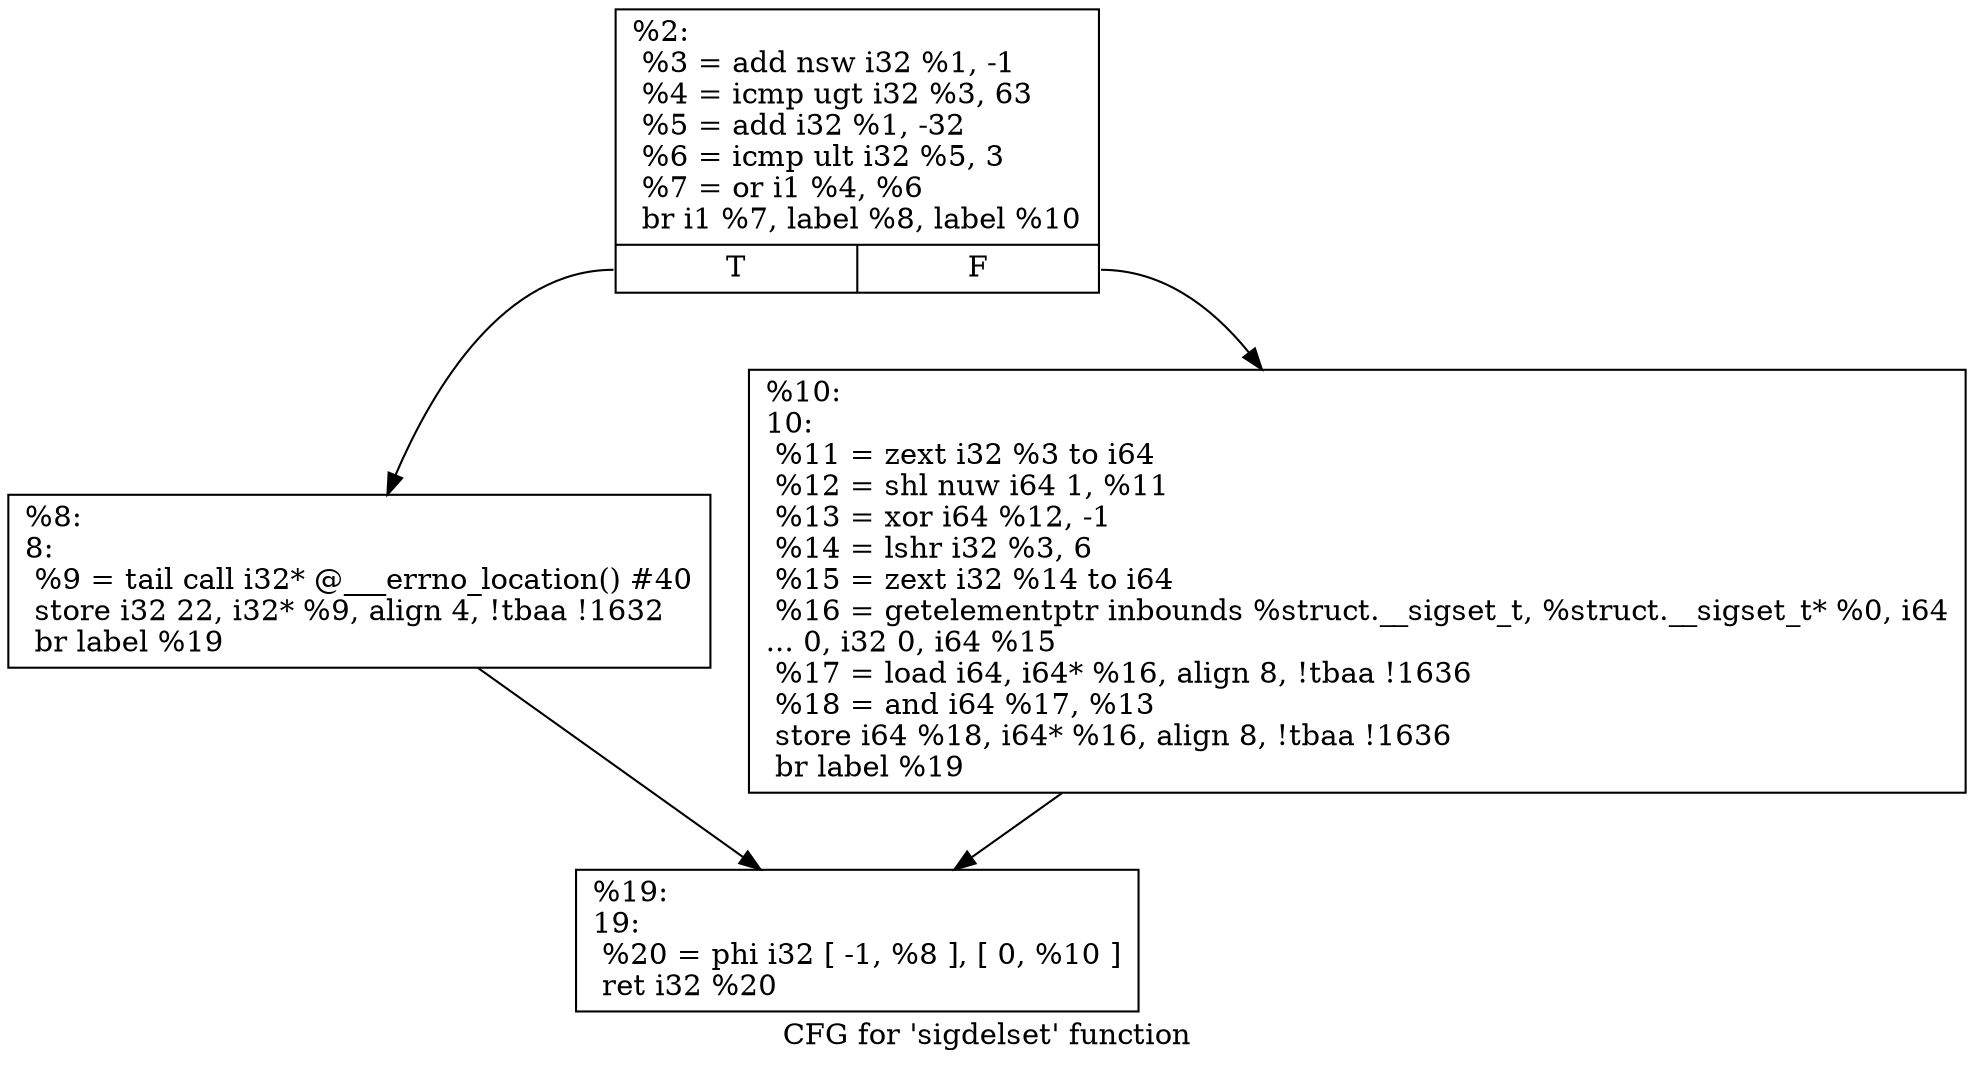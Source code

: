 digraph "CFG for 'sigdelset' function" {
	label="CFG for 'sigdelset' function";

	Node0x1b59330 [shape=record,label="{%2:\l  %3 = add nsw i32 %1, -1\l  %4 = icmp ugt i32 %3, 63\l  %5 = add i32 %1, -32\l  %6 = icmp ult i32 %5, 3\l  %7 = or i1 %4, %6\l  br i1 %7, label %8, label %10\l|{<s0>T|<s1>F}}"];
	Node0x1b59330:s0 -> Node0x1b59380;
	Node0x1b59330:s1 -> Node0x1b593d0;
	Node0x1b59380 [shape=record,label="{%8:\l8:                                                \l  %9 = tail call i32* @___errno_location() #40\l  store i32 22, i32* %9, align 4, !tbaa !1632\l  br label %19\l}"];
	Node0x1b59380 -> Node0x1b59420;
	Node0x1b593d0 [shape=record,label="{%10:\l10:                                               \l  %11 = zext i32 %3 to i64\l  %12 = shl nuw i64 1, %11\l  %13 = xor i64 %12, -1\l  %14 = lshr i32 %3, 6\l  %15 = zext i32 %14 to i64\l  %16 = getelementptr inbounds %struct.__sigset_t, %struct.__sigset_t* %0, i64\l... 0, i32 0, i64 %15\l  %17 = load i64, i64* %16, align 8, !tbaa !1636\l  %18 = and i64 %17, %13\l  store i64 %18, i64* %16, align 8, !tbaa !1636\l  br label %19\l}"];
	Node0x1b593d0 -> Node0x1b59420;
	Node0x1b59420 [shape=record,label="{%19:\l19:                                               \l  %20 = phi i32 [ -1, %8 ], [ 0, %10 ]\l  ret i32 %20\l}"];
}
